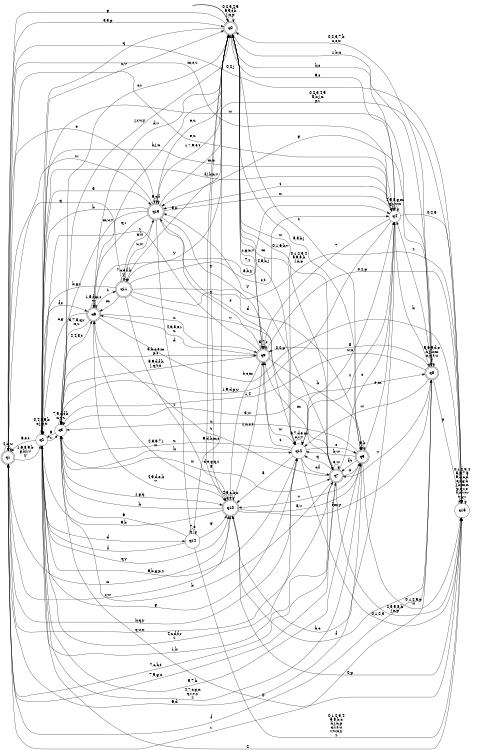 digraph BlueStar {
__start0 [style = invis, shape = none, label = "", width = 0, height = 0];

rankdir=LR;
size="8,5";

s0 [style="rounded,filled", color="black", fillcolor="white" shape="doublecircle", label="q0"];
s1 [style="rounded,filled", color="black", fillcolor="white" shape="doublecircle", label="q1"];
s2 [style="filled", color="black", fillcolor="white" shape="circle", label="q2"];
s3 [style="filled", color="black", fillcolor="white" shape="circle", label="q3"];
s4 [style="filled", color="black", fillcolor="white" shape="circle", label="q4"];
s5 [style="rounded,filled", color="black", fillcolor="white" shape="doublecircle", label="q5"];
s6 [style="rounded,filled", color="black", fillcolor="white" shape="doublecircle", label="q6"];
s7 [style="rounded,filled", color="black", fillcolor="white" shape="doublecircle", label="q7"];
s8 [style="rounded,filled", color="black", fillcolor="white" shape="doublecircle", label="q8"];
s9 [style="rounded,filled", color="black", fillcolor="white" shape="doublecircle", label="q9"];
s10 [style="rounded,filled", color="black", fillcolor="white" shape="doublecircle", label="q10"];
s11 [style="rounded,filled", color="black", fillcolor="white" shape="doublecircle", label="q11"];
s12 [style="filled", color="black", fillcolor="white" shape="circle", label="q12"];
s13 [style="rounded,filled", color="black", fillcolor="white" shape="doublecircle", label="q13"];
s14 [style="filled", color="black", fillcolor="white" shape="circle", label="q14"];
s15 [style="filled", color="black", fillcolor="white" shape="circle", label="q15"];
subgraph cluster_main { 
	graph [pad=".75", ranksep="0.15", nodesep="0.15"];
	 style=invis; 
	__start0 -> s0 [penwidth=2];
}
s0 -> s0 [label="0,2,3,4,5\n6,9,f,h\nj,n,p"];
s0 -> s1 [label="g"];
s0 -> s2 [label="q"];
s0 -> s3 [label="c,r"];
s0 -> s4 [label="k,s"];
s0 -> s5 [label="t"];
s0 -> s6 [label="d,v"];
s0 -> s7 [label="w"];
s0 -> s8 [label="1,b,x"];
s0 -> s9 [label="7,z"];
s0 -> s10 [label="8"];
s0 -> s11 [label="y"];
s0 -> s12 [label="m"];
s0 -> s13 [label="e,u"];
s1 -> s0 [label="3,5,p"];
s1 -> s1 [label="4,d,w"];
s1 -> s2 [label="1,6,8,9,b\ng,k,r,v\ny"];
s1 -> s4 [label="m,s,z"];
s1 -> s7 [label="7,c,h,t"];
s1 -> s8 [label="f"];
s1 -> s10 [label="n"];
s1 -> s12 [label="q,u,x"];
s1 -> s13 [label="e"];
s1 -> s15 [label="0,2,j"];
s2 -> s0 [label="u,v"];
s2 -> s1 [label="6,e,t"];
s2 -> s2 [label="0,4,8,9,b\nc,j,p,x\nz"];
s2 -> s3 [label="r"];
s2 -> s4 [label="m,n"];
s2 -> s5 [label="5,7,h"];
s2 -> s6 [label="f,s"];
s2 -> s7 [label="1,k"];
s2 -> s8 [label="w"];
s2 -> s10 [label="q,y"];
s2 -> s12 [label="g"];
s2 -> s13 [label="3"];
s2 -> s14 [label="d"];
s2 -> s15 [label="2"];
s3 -> s0 [label="j,r,u,y"];
s3 -> s2 [label="6"];
s3 -> s3 [label="7,9,d,f,h\nn,v,z"];
s3 -> s6 [label="2,4,8,t"];
s3 -> s7 [label="x"];
s3 -> s8 [label="3,w"];
s3 -> s9 [label="5,b,c,e,m\np,s"];
s3 -> s10 [label="1,g,q"];
s3 -> s12 [label="k"];
s3 -> s15 [label="0"];
s4 -> s0 [label="6,s"];
s4 -> s1 [label="e,u"];
s4 -> s2 [label="f,j,k,n,v"];
s4 -> s3 [label="1,9,d,p,y"];
s4 -> s4 [label="4,5,8,g,m\nq,r,w,x"];
s4 -> s8 [label="h"];
s4 -> s9 [label="7"];
s4 -> s10 [label="b,c"];
s4 -> s12 [label="z"];
s4 -> s13 [label="t"];
s4 -> s15 [label="0,2,3"];
s5 -> s0 [label="5,8,h,j"];
s5 -> s1 [label="6,d"];
s5 -> s2 [label="4,7,c,g,n\nq,r,s,y\nz"];
s5 -> s3 [label="u"];
s5 -> s4 [label="e,m"];
s5 -> s5 [label="9,k"];
s5 -> s7 [label="f,t"];
s5 -> s10 [label="v"];
s5 -> s12 [label="b,w"];
s5 -> s15 [label="0,1,2,3,p\nx"];
s6 -> s0 [label="h,j,n"];
s6 -> s2 [label="c,g"];
s6 -> s3 [label="3,7,8,q,r\nx,z"];
s6 -> s4 [label="6,b,y"];
s6 -> s6 [label="1,5,f,m,s\nw"];
s6 -> s9 [label="u"];
s6 -> s10 [label="4,9,d,e,k\nv"];
s6 -> s11 [label="t"];
s6 -> s15 [label="0,2,p"];
s7 -> s0 [label="0,1,6,k,v"];
s7 -> s1 [label="7,9,g,u"];
s7 -> s2 [label="4,c,d,f,r\nz"];
s7 -> s3 [label="b"];
s7 -> s4 [label="s"];
s7 -> s5 [label="x"];
s7 -> s6 [label="t"];
s7 -> s7 [label="e,w"];
s7 -> s9 [label="m"];
s7 -> s12 [label="q"];
s7 -> s13 [label="y"];
s7 -> s15 [label="2,3,5,8,h\nj,n,p"];
s8 -> s0 [label="0,2,3,7,b\nc,s,x"];
s8 -> s1 [label="r"];
s8 -> s3 [label="1,4"];
s8 -> s4 [label="z"];
s8 -> s7 [label="v"];
s8 -> s8 [label="5,6,9,d,e\nh,j,k,m\nn,q,t,u\ny"];
s8 -> s9 [label="8"];
s8 -> s10 [label="f"];
s8 -> s12 [label="w"];
s8 -> s13 [label="g"];
s8 -> s15 [label="p"];
s9 -> s0 [label="1,g,n,v"];
s9 -> s2 [label="z"];
s9 -> s3 [label="5,9,d,f,h\nj,q,t,x"];
s9 -> s5 [label="k"];
s9 -> s6 [label="4,6,8,e,r\nu"];
s9 -> s9 [label="3,7,s"];
s9 -> s10 [label="b,c,m"];
s9 -> s12 [label="w"];
s9 -> s13 [label="y"];
s9 -> s15 [label="0,2,p"];
s10 -> s0 [label="d,e,g,q,z"];
s10 -> s1 [label="r,w"];
s10 -> s2 [label="9,b"];
s10 -> s3 [label="h"];
s10 -> s5 [label="8,v"];
s10 -> s6 [label="2,3,6,7,j\nx"];
s10 -> s8 [label="f,m,y"];
s10 -> s9 [label="1,n,s,t"];
s10 -> s10 [label="4,5,c,k,u"];
s10 -> s15 [label="0,p"];
s11 -> s0 [label="9,x"];
s11 -> s1 [label="q"];
s11 -> s2 [label="b,g,r"];
s11 -> s4 [label="s,t"];
s11 -> s5 [label="d"];
s11 -> s6 [label="m"];
s11 -> s7 [label="v"];
s11 -> s10 [label="z"];
s11 -> s11 [label="7,c,e,f,k\ny"];
s11 -> s13 [label="u,w"];
s11 -> s15 [label="0,1,2,3,4\n5,6,8,h\nj,n,p"];
s12 -> s0 [label="4,5,h,j"];
s12 -> s1 [label="k,q,y"];
s12 -> s2 [label="9,b,g,p,z"];
s12 -> s3 [label="u"];
s12 -> s4 [label="w,x"];
s12 -> s5 [label="s"];
s12 -> s7 [label="c,f"];
s12 -> s9 [label="t"];
s12 -> s10 [label="8"];
s12 -> s12 [label="6,7,d,e,m\nn,r,v"];
s12 -> s15 [label="0,1,2,3"];
s13 -> s0 [label="1,7,9,e,t"];
s13 -> s1 [label="w"];
s13 -> s2 [label="b"];
s13 -> s3 [label="m,u,v"];
s13 -> s4 [label="x"];
s13 -> s6 [label="q,z"];
s13 -> s9 [label="y"];
s13 -> s11 [label="g,k"];
s13 -> s12 [label="s"];
s13 -> s13 [label="6,c,f"];
s13 -> s14 [label="d"];
s13 -> s15 [label="0,2,3,4,5\n8,h,j,n\np,r"];
s14 -> s0 [label="9,d,k,m,s"];
s14 -> s2 [label="f"];
s14 -> s3 [label="6"];
s14 -> s10 [label="g"];
s14 -> s14 [label="7,e"];
s14 -> s15 [label="0,1,2,3,4\n5,8,b,c\nh,j,n,p\nq,r,t,u\nv,w,x,y\nz"];
s15 -> s15 [label="0,1,2,3,4\n5,6,7,8\n9,b,c,d\ne,f,g,h\nj,k,m,n\np,q,r,s\nt,u,v,w\nx,y,z"];

}